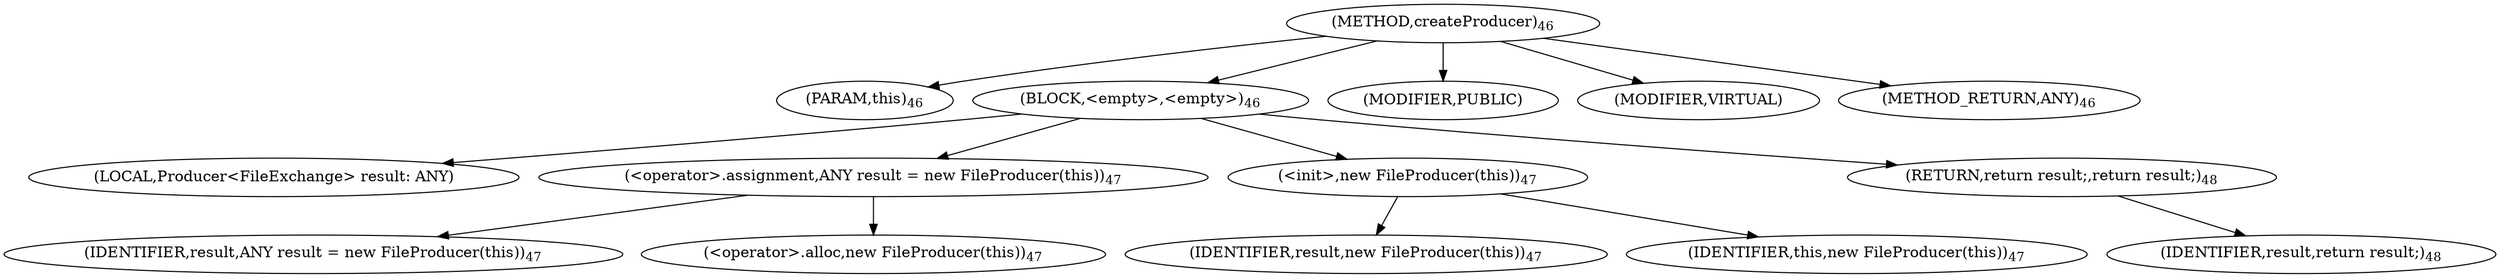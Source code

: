 digraph "createProducer" {  
"58" [label = <(METHOD,createProducer)<SUB>46</SUB>> ]
"7" [label = <(PARAM,this)<SUB>46</SUB>> ]
"59" [label = <(BLOCK,&lt;empty&gt;,&lt;empty&gt;)<SUB>46</SUB>> ]
"9" [label = <(LOCAL,Producer&lt;FileExchange&gt; result: ANY)> ]
"60" [label = <(&lt;operator&gt;.assignment,ANY result = new FileProducer(this))<SUB>47</SUB>> ]
"61" [label = <(IDENTIFIER,result,ANY result = new FileProducer(this))<SUB>47</SUB>> ]
"62" [label = <(&lt;operator&gt;.alloc,new FileProducer(this))<SUB>47</SUB>> ]
"63" [label = <(&lt;init&gt;,new FileProducer(this))<SUB>47</SUB>> ]
"8" [label = <(IDENTIFIER,result,new FileProducer(this))<SUB>47</SUB>> ]
"6" [label = <(IDENTIFIER,this,new FileProducer(this))<SUB>47</SUB>> ]
"64" [label = <(RETURN,return result;,return result;)<SUB>48</SUB>> ]
"65" [label = <(IDENTIFIER,result,return result;)<SUB>48</SUB>> ]
"66" [label = <(MODIFIER,PUBLIC)> ]
"67" [label = <(MODIFIER,VIRTUAL)> ]
"68" [label = <(METHOD_RETURN,ANY)<SUB>46</SUB>> ]
  "58" -> "7" 
  "58" -> "59" 
  "58" -> "66" 
  "58" -> "67" 
  "58" -> "68" 
  "59" -> "9" 
  "59" -> "60" 
  "59" -> "63" 
  "59" -> "64" 
  "60" -> "61" 
  "60" -> "62" 
  "63" -> "8" 
  "63" -> "6" 
  "64" -> "65" 
}
